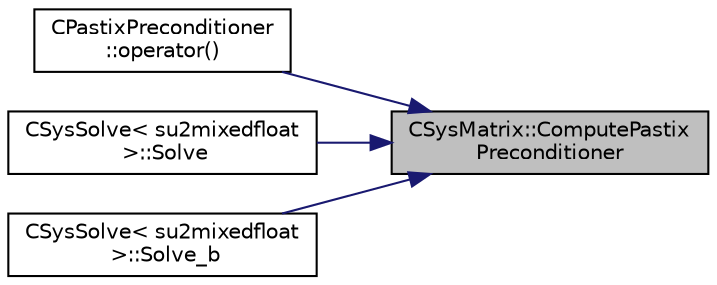 digraph "CSysMatrix::ComputePastixPreconditioner"
{
 // LATEX_PDF_SIZE
  edge [fontname="Helvetica",fontsize="10",labelfontname="Helvetica",labelfontsize="10"];
  node [fontname="Helvetica",fontsize="10",shape=record];
  rankdir="RL";
  Node1 [label="CSysMatrix::ComputePastix\lPreconditioner",height=0.2,width=0.4,color="black", fillcolor="grey75", style="filled", fontcolor="black",tooltip="Apply the PaStiX factorization to CSysVec."];
  Node1 -> Node2 [dir="back",color="midnightblue",fontsize="10",style="solid",fontname="Helvetica"];
  Node2 [label="CPastixPreconditioner\l::operator()",height=0.2,width=0.4,color="black", fillcolor="white", style="filled",URL="$classCPastixPreconditioner.html#ac65bc3d78293d6bab8cae0787d77280f",tooltip="Operator that defines the preconditioner operation."];
  Node1 -> Node3 [dir="back",color="midnightblue",fontsize="10",style="solid",fontname="Helvetica"];
  Node3 [label="CSysSolve\< su2mixedfloat\l \>::Solve",height=0.2,width=0.4,color="black", fillcolor="white", style="filled",URL="$classCSysSolve.html#a8b6b6ec9a70f8207cbf0b7a5c37eaef8",tooltip="Solve the linear system using a Krylov subspace method."];
  Node1 -> Node4 [dir="back",color="midnightblue",fontsize="10",style="solid",fontname="Helvetica"];
  Node4 [label="CSysSolve\< su2mixedfloat\l \>::Solve_b",height=0.2,width=0.4,color="black", fillcolor="white", style="filled",URL="$classCSysSolve.html#a070d6692abebe9e24228932f8e618925",tooltip="Solve the adjoint linear system using a Krylov subspace method."];
}
